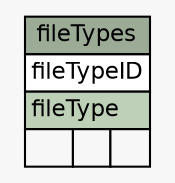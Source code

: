 // dot 2.34.0 on Linux 3.11.6-1-ARCH
// SchemaSpy rev 590
digraph "fileTypes" {
  graph [
    rankdir="RL"
    bgcolor="#f7f7f7"
    nodesep="0.18"
    ranksep="0.46"
    fontname="Helvetica"
    fontsize="11"
  ];
  node [
    fontname="Helvetica"
    fontsize="11"
    shape="plaintext"
  ];
  edge [
    arrowsize="0.8"
  ];
  "fileTypes" [
    label=<
    <TABLE BORDER="0" CELLBORDER="1" CELLSPACING="0" BGCOLOR="#ffffff">
      <TR><TD COLSPAN="3" BGCOLOR="#9bab96" ALIGN="CENTER">fileTypes</TD></TR>
      <TR><TD PORT="fileTypeID" COLSPAN="3" ALIGN="LEFT">fileTypeID</TD></TR>
      <TR><TD PORT="fileType" COLSPAN="3" BGCOLOR="#bed1b8" ALIGN="LEFT">fileType</TD></TR>
      <TR><TD ALIGN="LEFT" BGCOLOR="#f7f7f7">  </TD><TD ALIGN="RIGHT" BGCOLOR="#f7f7f7">  </TD><TD ALIGN="RIGHT" BGCOLOR="#f7f7f7">  </TD></TR>
    </TABLE>>
    URL="tables/fileTypes.html"
    tooltip="fileTypes"
  ];
}
